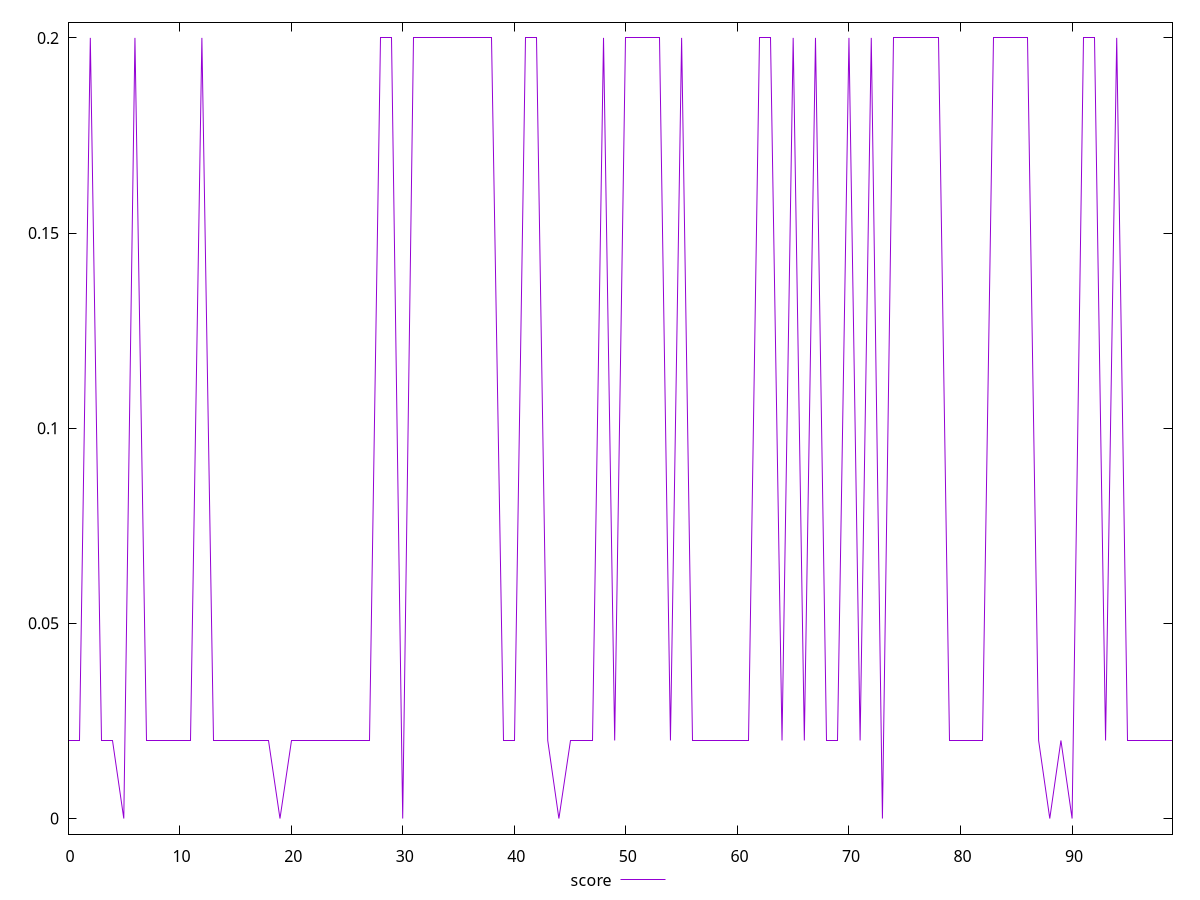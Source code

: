 reset

$score <<EOF
0 0.02
1 0.02
2 0.2
3 0.02
4 0.02
5 0
6 0.2
7 0.02
8 0.02
9 0.02
10 0.02
11 0.02
12 0.2
13 0.02
14 0.02
15 0.02
16 0.02
17 0.02
18 0.02
19 0
20 0.02
21 0.02
22 0.02
23 0.02
24 0.02
25 0.02
26 0.02
27 0.02
28 0.2
29 0.2
30 0
31 0.2
32 0.2
33 0.2
34 0.2
35 0.2
36 0.2
37 0.2
38 0.2
39 0.02
40 0.02
41 0.2
42 0.2
43 0.02
44 0
45 0.02
46 0.02
47 0.02
48 0.2
49 0.02
50 0.2
51 0.2
52 0.2
53 0.2
54 0.02
55 0.2
56 0.02
57 0.02
58 0.02
59 0.02
60 0.02
61 0.02
62 0.2
63 0.2
64 0.02
65 0.2
66 0.02
67 0.2
68 0.02
69 0.02
70 0.2
71 0.02
72 0.2
73 0
74 0.2
75 0.2
76 0.2
77 0.2
78 0.2
79 0.02
80 0.02
81 0.02
82 0.02
83 0.2
84 0.2
85 0.2
86 0.2
87 0.02
88 0
89 0.02
90 0
91 0.2
92 0.2
93 0.02
94 0.2
95 0.02
96 0.02
97 0.02
98 0.02
99 0.02
EOF

set key outside below
set xrange [0:99]
set yrange [-0.004:0.20400000000000001]
set trange [-0.004:0.20400000000000001]
set terminal svg size 640, 500 enhanced background rgb 'white'
set output "report_00026_2021-02-22T21:38:55.199Z/cumulative-layout-shift/samples/pages+cached/score/values.svg"

plot $score title "score" with line

reset
